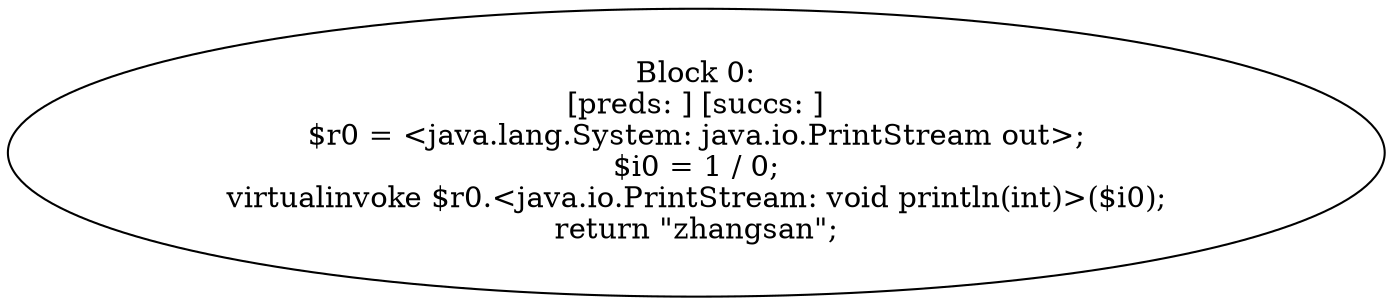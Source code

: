 digraph "unitGraph" {
    "Block 0:
[preds: ] [succs: ]
$r0 = <java.lang.System: java.io.PrintStream out>;
$i0 = 1 / 0;
virtualinvoke $r0.<java.io.PrintStream: void println(int)>($i0);
return \"zhangsan\";
"
}
